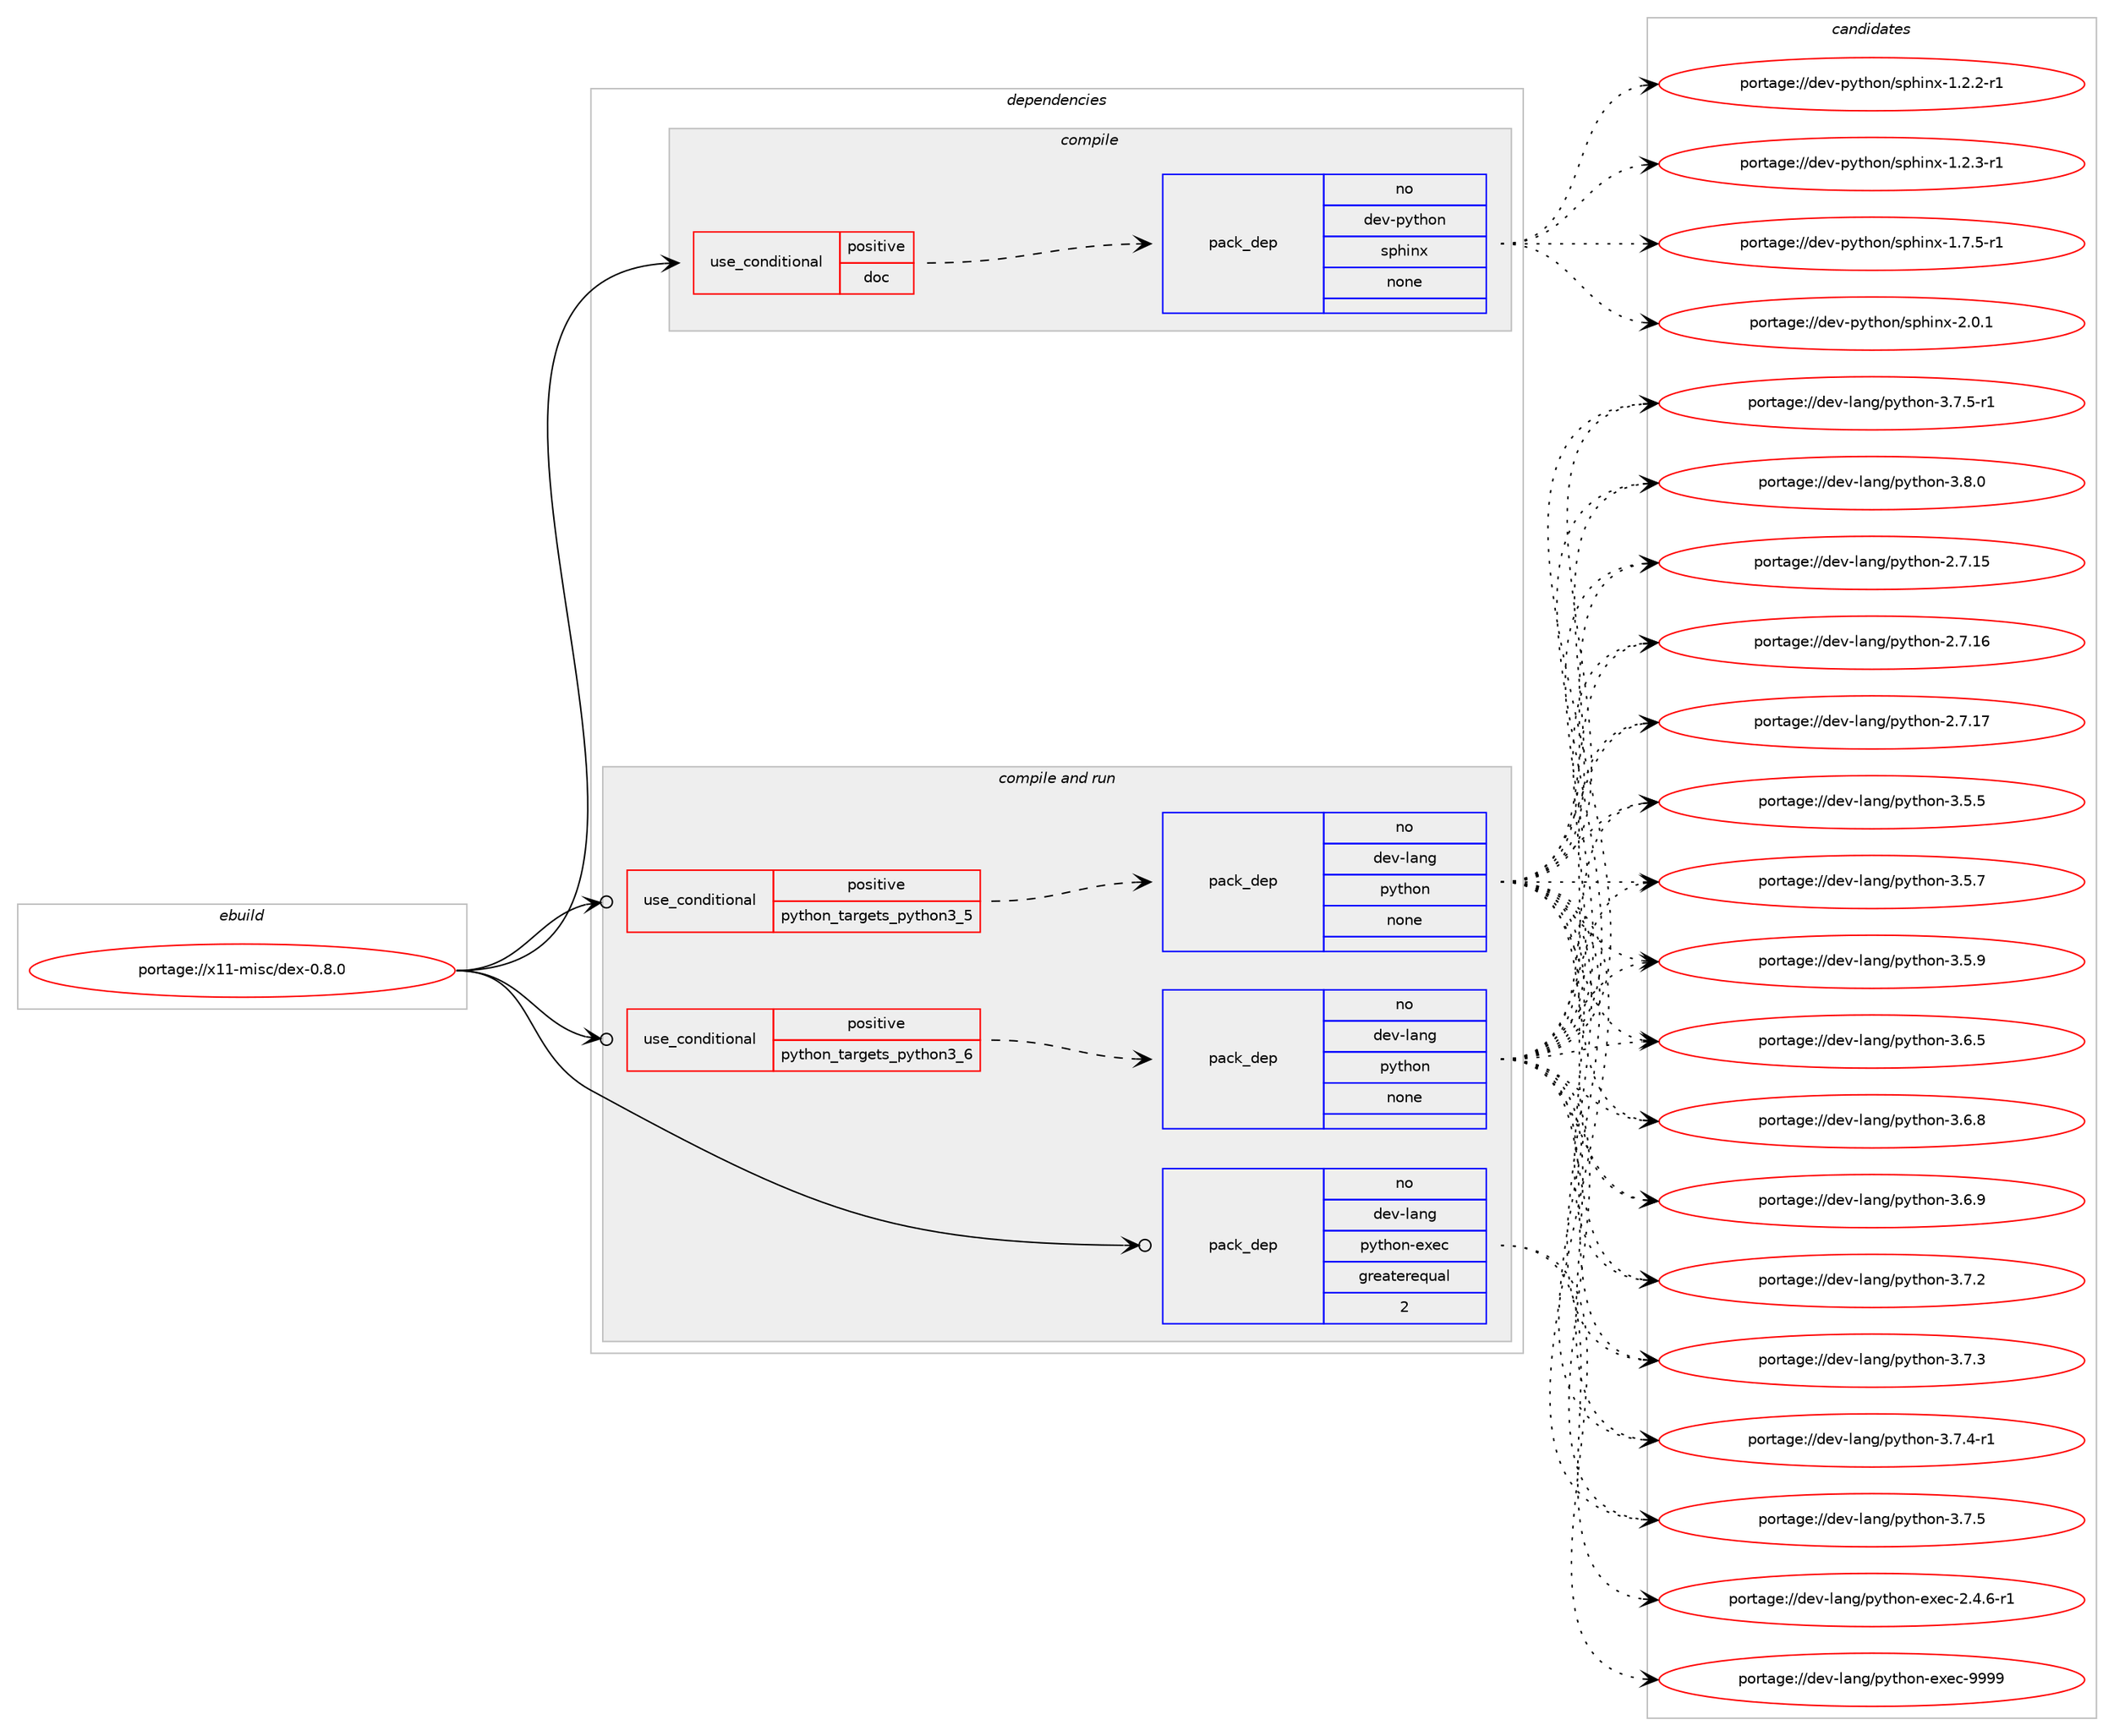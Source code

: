 digraph prolog {

# *************
# Graph options
# *************

newrank=true;
concentrate=true;
compound=true;
graph [rankdir=LR,fontname=Helvetica,fontsize=10,ranksep=1.5];#, ranksep=2.5, nodesep=0.2];
edge  [arrowhead=vee];
node  [fontname=Helvetica,fontsize=10];

# **********
# The ebuild
# **********

subgraph cluster_leftcol {
color=gray;
rank=same;
label=<<i>ebuild</i>>;
id [label="portage://x11-misc/dex-0.8.0", color=red, width=4, href="../x11-misc/dex-0.8.0.svg"];
}

# ****************
# The dependencies
# ****************

subgraph cluster_midcol {
color=gray;
label=<<i>dependencies</i>>;
subgraph cluster_compile {
fillcolor="#eeeeee";
style=filled;
label=<<i>compile</i>>;
subgraph cond108320 {
dependency452175 [label=<<TABLE BORDER="0" CELLBORDER="1" CELLSPACING="0" CELLPADDING="4"><TR><TD ROWSPAN="3" CELLPADDING="10">use_conditional</TD></TR><TR><TD>positive</TD></TR><TR><TD>doc</TD></TR></TABLE>>, shape=none, color=red];
subgraph pack335721 {
dependency452176 [label=<<TABLE BORDER="0" CELLBORDER="1" CELLSPACING="0" CELLPADDING="4" WIDTH="220"><TR><TD ROWSPAN="6" CELLPADDING="30">pack_dep</TD></TR><TR><TD WIDTH="110">no</TD></TR><TR><TD>dev-python</TD></TR><TR><TD>sphinx</TD></TR><TR><TD>none</TD></TR><TR><TD></TD></TR></TABLE>>, shape=none, color=blue];
}
dependency452175:e -> dependency452176:w [weight=20,style="dashed",arrowhead="vee"];
}
id:e -> dependency452175:w [weight=20,style="solid",arrowhead="vee"];
}
subgraph cluster_compileandrun {
fillcolor="#eeeeee";
style=filled;
label=<<i>compile and run</i>>;
subgraph cond108321 {
dependency452177 [label=<<TABLE BORDER="0" CELLBORDER="1" CELLSPACING="0" CELLPADDING="4"><TR><TD ROWSPAN="3" CELLPADDING="10">use_conditional</TD></TR><TR><TD>positive</TD></TR><TR><TD>python_targets_python3_5</TD></TR></TABLE>>, shape=none, color=red];
subgraph pack335722 {
dependency452178 [label=<<TABLE BORDER="0" CELLBORDER="1" CELLSPACING="0" CELLPADDING="4" WIDTH="220"><TR><TD ROWSPAN="6" CELLPADDING="30">pack_dep</TD></TR><TR><TD WIDTH="110">no</TD></TR><TR><TD>dev-lang</TD></TR><TR><TD>python</TD></TR><TR><TD>none</TD></TR><TR><TD></TD></TR></TABLE>>, shape=none, color=blue];
}
dependency452177:e -> dependency452178:w [weight=20,style="dashed",arrowhead="vee"];
}
id:e -> dependency452177:w [weight=20,style="solid",arrowhead="odotvee"];
subgraph cond108322 {
dependency452179 [label=<<TABLE BORDER="0" CELLBORDER="1" CELLSPACING="0" CELLPADDING="4"><TR><TD ROWSPAN="3" CELLPADDING="10">use_conditional</TD></TR><TR><TD>positive</TD></TR><TR><TD>python_targets_python3_6</TD></TR></TABLE>>, shape=none, color=red];
subgraph pack335723 {
dependency452180 [label=<<TABLE BORDER="0" CELLBORDER="1" CELLSPACING="0" CELLPADDING="4" WIDTH="220"><TR><TD ROWSPAN="6" CELLPADDING="30">pack_dep</TD></TR><TR><TD WIDTH="110">no</TD></TR><TR><TD>dev-lang</TD></TR><TR><TD>python</TD></TR><TR><TD>none</TD></TR><TR><TD></TD></TR></TABLE>>, shape=none, color=blue];
}
dependency452179:e -> dependency452180:w [weight=20,style="dashed",arrowhead="vee"];
}
id:e -> dependency452179:w [weight=20,style="solid",arrowhead="odotvee"];
subgraph pack335724 {
dependency452181 [label=<<TABLE BORDER="0" CELLBORDER="1" CELLSPACING="0" CELLPADDING="4" WIDTH="220"><TR><TD ROWSPAN="6" CELLPADDING="30">pack_dep</TD></TR><TR><TD WIDTH="110">no</TD></TR><TR><TD>dev-lang</TD></TR><TR><TD>python-exec</TD></TR><TR><TD>greaterequal</TD></TR><TR><TD>2</TD></TR></TABLE>>, shape=none, color=blue];
}
id:e -> dependency452181:w [weight=20,style="solid",arrowhead="odotvee"];
}
subgraph cluster_run {
fillcolor="#eeeeee";
style=filled;
label=<<i>run</i>>;
}
}

# **************
# The candidates
# **************

subgraph cluster_choices {
rank=same;
color=gray;
label=<<i>candidates</i>>;

subgraph choice335721 {
color=black;
nodesep=1;
choiceportage10010111845112121116104111110471151121041051101204549465046504511449 [label="portage://dev-python/sphinx-1.2.2-r1", color=red, width=4,href="../dev-python/sphinx-1.2.2-r1.svg"];
choiceportage10010111845112121116104111110471151121041051101204549465046514511449 [label="portage://dev-python/sphinx-1.2.3-r1", color=red, width=4,href="../dev-python/sphinx-1.2.3-r1.svg"];
choiceportage10010111845112121116104111110471151121041051101204549465546534511449 [label="portage://dev-python/sphinx-1.7.5-r1", color=red, width=4,href="../dev-python/sphinx-1.7.5-r1.svg"];
choiceportage1001011184511212111610411111047115112104105110120455046484649 [label="portage://dev-python/sphinx-2.0.1", color=red, width=4,href="../dev-python/sphinx-2.0.1.svg"];
dependency452176:e -> choiceportage10010111845112121116104111110471151121041051101204549465046504511449:w [style=dotted,weight="100"];
dependency452176:e -> choiceportage10010111845112121116104111110471151121041051101204549465046514511449:w [style=dotted,weight="100"];
dependency452176:e -> choiceportage10010111845112121116104111110471151121041051101204549465546534511449:w [style=dotted,weight="100"];
dependency452176:e -> choiceportage1001011184511212111610411111047115112104105110120455046484649:w [style=dotted,weight="100"];
}
subgraph choice335722 {
color=black;
nodesep=1;
choiceportage10010111845108971101034711212111610411111045504655464953 [label="portage://dev-lang/python-2.7.15", color=red, width=4,href="../dev-lang/python-2.7.15.svg"];
choiceportage10010111845108971101034711212111610411111045504655464954 [label="portage://dev-lang/python-2.7.16", color=red, width=4,href="../dev-lang/python-2.7.16.svg"];
choiceportage10010111845108971101034711212111610411111045504655464955 [label="portage://dev-lang/python-2.7.17", color=red, width=4,href="../dev-lang/python-2.7.17.svg"];
choiceportage100101118451089711010347112121116104111110455146534653 [label="portage://dev-lang/python-3.5.5", color=red, width=4,href="../dev-lang/python-3.5.5.svg"];
choiceportage100101118451089711010347112121116104111110455146534655 [label="portage://dev-lang/python-3.5.7", color=red, width=4,href="../dev-lang/python-3.5.7.svg"];
choiceportage100101118451089711010347112121116104111110455146534657 [label="portage://dev-lang/python-3.5.9", color=red, width=4,href="../dev-lang/python-3.5.9.svg"];
choiceportage100101118451089711010347112121116104111110455146544653 [label="portage://dev-lang/python-3.6.5", color=red, width=4,href="../dev-lang/python-3.6.5.svg"];
choiceportage100101118451089711010347112121116104111110455146544656 [label="portage://dev-lang/python-3.6.8", color=red, width=4,href="../dev-lang/python-3.6.8.svg"];
choiceportage100101118451089711010347112121116104111110455146544657 [label="portage://dev-lang/python-3.6.9", color=red, width=4,href="../dev-lang/python-3.6.9.svg"];
choiceportage100101118451089711010347112121116104111110455146554650 [label="portage://dev-lang/python-3.7.2", color=red, width=4,href="../dev-lang/python-3.7.2.svg"];
choiceportage100101118451089711010347112121116104111110455146554651 [label="portage://dev-lang/python-3.7.3", color=red, width=4,href="../dev-lang/python-3.7.3.svg"];
choiceportage1001011184510897110103471121211161041111104551465546524511449 [label="portage://dev-lang/python-3.7.4-r1", color=red, width=4,href="../dev-lang/python-3.7.4-r1.svg"];
choiceportage100101118451089711010347112121116104111110455146554653 [label="portage://dev-lang/python-3.7.5", color=red, width=4,href="../dev-lang/python-3.7.5.svg"];
choiceportage1001011184510897110103471121211161041111104551465546534511449 [label="portage://dev-lang/python-3.7.5-r1", color=red, width=4,href="../dev-lang/python-3.7.5-r1.svg"];
choiceportage100101118451089711010347112121116104111110455146564648 [label="portage://dev-lang/python-3.8.0", color=red, width=4,href="../dev-lang/python-3.8.0.svg"];
dependency452178:e -> choiceportage10010111845108971101034711212111610411111045504655464953:w [style=dotted,weight="100"];
dependency452178:e -> choiceportage10010111845108971101034711212111610411111045504655464954:w [style=dotted,weight="100"];
dependency452178:e -> choiceportage10010111845108971101034711212111610411111045504655464955:w [style=dotted,weight="100"];
dependency452178:e -> choiceportage100101118451089711010347112121116104111110455146534653:w [style=dotted,weight="100"];
dependency452178:e -> choiceportage100101118451089711010347112121116104111110455146534655:w [style=dotted,weight="100"];
dependency452178:e -> choiceportage100101118451089711010347112121116104111110455146534657:w [style=dotted,weight="100"];
dependency452178:e -> choiceportage100101118451089711010347112121116104111110455146544653:w [style=dotted,weight="100"];
dependency452178:e -> choiceportage100101118451089711010347112121116104111110455146544656:w [style=dotted,weight="100"];
dependency452178:e -> choiceportage100101118451089711010347112121116104111110455146544657:w [style=dotted,weight="100"];
dependency452178:e -> choiceportage100101118451089711010347112121116104111110455146554650:w [style=dotted,weight="100"];
dependency452178:e -> choiceportage100101118451089711010347112121116104111110455146554651:w [style=dotted,weight="100"];
dependency452178:e -> choiceportage1001011184510897110103471121211161041111104551465546524511449:w [style=dotted,weight="100"];
dependency452178:e -> choiceportage100101118451089711010347112121116104111110455146554653:w [style=dotted,weight="100"];
dependency452178:e -> choiceportage1001011184510897110103471121211161041111104551465546534511449:w [style=dotted,weight="100"];
dependency452178:e -> choiceportage100101118451089711010347112121116104111110455146564648:w [style=dotted,weight="100"];
}
subgraph choice335723 {
color=black;
nodesep=1;
choiceportage10010111845108971101034711212111610411111045504655464953 [label="portage://dev-lang/python-2.7.15", color=red, width=4,href="../dev-lang/python-2.7.15.svg"];
choiceportage10010111845108971101034711212111610411111045504655464954 [label="portage://dev-lang/python-2.7.16", color=red, width=4,href="../dev-lang/python-2.7.16.svg"];
choiceportage10010111845108971101034711212111610411111045504655464955 [label="portage://dev-lang/python-2.7.17", color=red, width=4,href="../dev-lang/python-2.7.17.svg"];
choiceportage100101118451089711010347112121116104111110455146534653 [label="portage://dev-lang/python-3.5.5", color=red, width=4,href="../dev-lang/python-3.5.5.svg"];
choiceportage100101118451089711010347112121116104111110455146534655 [label="portage://dev-lang/python-3.5.7", color=red, width=4,href="../dev-lang/python-3.5.7.svg"];
choiceportage100101118451089711010347112121116104111110455146534657 [label="portage://dev-lang/python-3.5.9", color=red, width=4,href="../dev-lang/python-3.5.9.svg"];
choiceportage100101118451089711010347112121116104111110455146544653 [label="portage://dev-lang/python-3.6.5", color=red, width=4,href="../dev-lang/python-3.6.5.svg"];
choiceportage100101118451089711010347112121116104111110455146544656 [label="portage://dev-lang/python-3.6.8", color=red, width=4,href="../dev-lang/python-3.6.8.svg"];
choiceportage100101118451089711010347112121116104111110455146544657 [label="portage://dev-lang/python-3.6.9", color=red, width=4,href="../dev-lang/python-3.6.9.svg"];
choiceportage100101118451089711010347112121116104111110455146554650 [label="portage://dev-lang/python-3.7.2", color=red, width=4,href="../dev-lang/python-3.7.2.svg"];
choiceportage100101118451089711010347112121116104111110455146554651 [label="portage://dev-lang/python-3.7.3", color=red, width=4,href="../dev-lang/python-3.7.3.svg"];
choiceportage1001011184510897110103471121211161041111104551465546524511449 [label="portage://dev-lang/python-3.7.4-r1", color=red, width=4,href="../dev-lang/python-3.7.4-r1.svg"];
choiceportage100101118451089711010347112121116104111110455146554653 [label="portage://dev-lang/python-3.7.5", color=red, width=4,href="../dev-lang/python-3.7.5.svg"];
choiceportage1001011184510897110103471121211161041111104551465546534511449 [label="portage://dev-lang/python-3.7.5-r1", color=red, width=4,href="../dev-lang/python-3.7.5-r1.svg"];
choiceportage100101118451089711010347112121116104111110455146564648 [label="portage://dev-lang/python-3.8.0", color=red, width=4,href="../dev-lang/python-3.8.0.svg"];
dependency452180:e -> choiceportage10010111845108971101034711212111610411111045504655464953:w [style=dotted,weight="100"];
dependency452180:e -> choiceportage10010111845108971101034711212111610411111045504655464954:w [style=dotted,weight="100"];
dependency452180:e -> choiceportage10010111845108971101034711212111610411111045504655464955:w [style=dotted,weight="100"];
dependency452180:e -> choiceportage100101118451089711010347112121116104111110455146534653:w [style=dotted,weight="100"];
dependency452180:e -> choiceportage100101118451089711010347112121116104111110455146534655:w [style=dotted,weight="100"];
dependency452180:e -> choiceportage100101118451089711010347112121116104111110455146534657:w [style=dotted,weight="100"];
dependency452180:e -> choiceportage100101118451089711010347112121116104111110455146544653:w [style=dotted,weight="100"];
dependency452180:e -> choiceportage100101118451089711010347112121116104111110455146544656:w [style=dotted,weight="100"];
dependency452180:e -> choiceportage100101118451089711010347112121116104111110455146544657:w [style=dotted,weight="100"];
dependency452180:e -> choiceportage100101118451089711010347112121116104111110455146554650:w [style=dotted,weight="100"];
dependency452180:e -> choiceportage100101118451089711010347112121116104111110455146554651:w [style=dotted,weight="100"];
dependency452180:e -> choiceportage1001011184510897110103471121211161041111104551465546524511449:w [style=dotted,weight="100"];
dependency452180:e -> choiceportage100101118451089711010347112121116104111110455146554653:w [style=dotted,weight="100"];
dependency452180:e -> choiceportage1001011184510897110103471121211161041111104551465546534511449:w [style=dotted,weight="100"];
dependency452180:e -> choiceportage100101118451089711010347112121116104111110455146564648:w [style=dotted,weight="100"];
}
subgraph choice335724 {
color=black;
nodesep=1;
choiceportage10010111845108971101034711212111610411111045101120101994550465246544511449 [label="portage://dev-lang/python-exec-2.4.6-r1", color=red, width=4,href="../dev-lang/python-exec-2.4.6-r1.svg"];
choiceportage10010111845108971101034711212111610411111045101120101994557575757 [label="portage://dev-lang/python-exec-9999", color=red, width=4,href="../dev-lang/python-exec-9999.svg"];
dependency452181:e -> choiceportage10010111845108971101034711212111610411111045101120101994550465246544511449:w [style=dotted,weight="100"];
dependency452181:e -> choiceportage10010111845108971101034711212111610411111045101120101994557575757:w [style=dotted,weight="100"];
}
}

}
